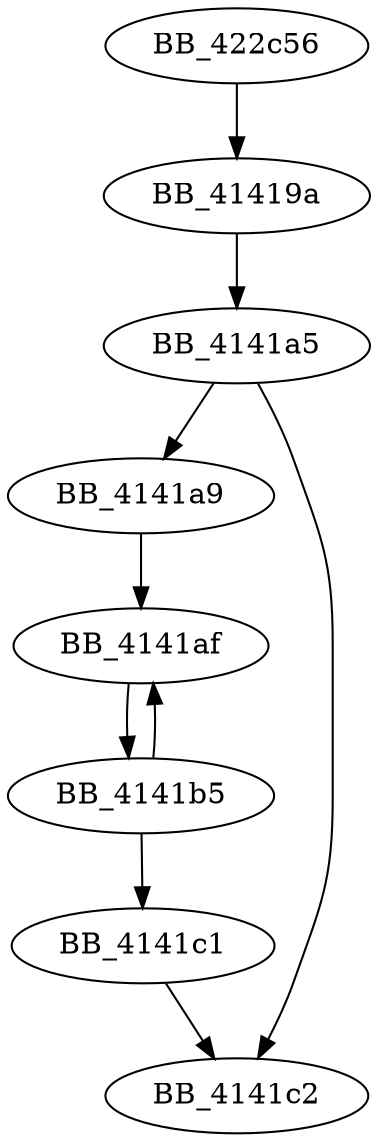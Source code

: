 DiGraph sub_422C56{
BB_41419a->BB_4141a5
BB_4141a5->BB_4141a9
BB_4141a5->BB_4141c2
BB_4141a9->BB_4141af
BB_4141af->BB_4141b5
BB_4141b5->BB_4141af
BB_4141b5->BB_4141c1
BB_4141c1->BB_4141c2
BB_422c56->BB_41419a
}
